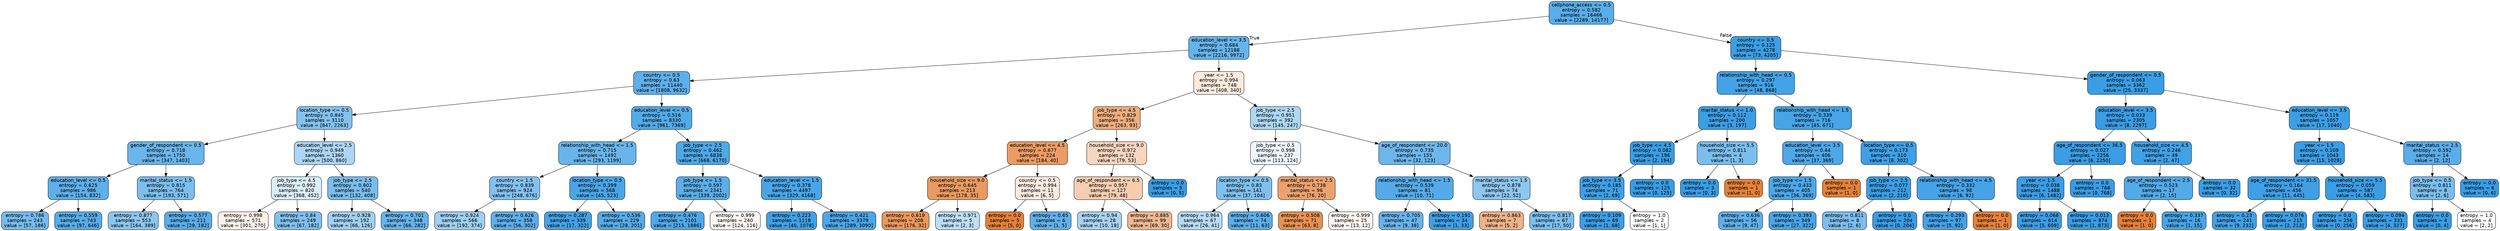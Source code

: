 digraph Tree {
node [shape=box, style="filled, rounded", color="black", fontname=helvetica] ;
edge [fontname=helvetica] ;
0 [label="cellphone_access <= 0.5\nentropy = 0.582\nsamples = 16466\nvalue = [2289, 14177]", fillcolor="#59ade9"] ;
1 [label="education_level <= 3.5\nentropy = 0.684\nsamples = 12188\nvalue = [2216, 9972]", fillcolor="#65b3eb"] ;
0 -> 1 [labeldistance=2.5, labelangle=45, headlabel="True"] ;
2 [label="country <= 0.5\nentropy = 0.63\nsamples = 11440\nvalue = [1808, 9632]", fillcolor="#5eafea"] ;
1 -> 2 ;
3 [label="location_type <= 0.5\nentropy = 0.845\nsamples = 3110\nvalue = [847, 2263]", fillcolor="#83c2ef"] ;
2 -> 3 ;
4 [label="gender_of_respondent <= 0.5\nentropy = 0.718\nsamples = 1750\nvalue = [347, 1403]", fillcolor="#6ab5eb"] ;
3 -> 4 ;
5 [label="education_level <= 0.5\nentropy = 0.625\nsamples = 986\nvalue = [154, 832]", fillcolor="#5eafea"] ;
4 -> 5 ;
6 [label="entropy = 0.786\nsamples = 243\nvalue = [57, 186]", fillcolor="#76bbed"] ;
5 -> 6 ;
7 [label="entropy = 0.559\nsamples = 743\nvalue = [97, 646]", fillcolor="#57ace9"] ;
5 -> 7 ;
8 [label="marital_status <= 1.5\nentropy = 0.815\nsamples = 764\nvalue = [193, 571]", fillcolor="#7cbeee"] ;
4 -> 8 ;
9 [label="entropy = 0.877\nsamples = 553\nvalue = [164, 389]", fillcolor="#8cc6f0"] ;
8 -> 9 ;
10 [label="entropy = 0.577\nsamples = 211\nvalue = [29, 182]", fillcolor="#59ade9"] ;
8 -> 10 ;
11 [label="education_level <= 2.5\nentropy = 0.949\nsamples = 1360\nvalue = [500, 860]", fillcolor="#acd6f4"] ;
3 -> 11 ;
12 [label="job_type <= 4.5\nentropy = 0.992\nsamples = 820\nvalue = [368, 452]", fillcolor="#daedfa"] ;
11 -> 12 ;
13 [label="entropy = 0.998\nsamples = 571\nvalue = [301, 270]", fillcolor="#fcf2eb"] ;
12 -> 13 ;
14 [label="entropy = 0.84\nsamples = 249\nvalue = [67, 182]", fillcolor="#82c1ef"] ;
12 -> 14 ;
15 [label="job_type <= 2.5\nentropy = 0.802\nsamples = 540\nvalue = [132, 408]", fillcolor="#79bded"] ;
11 -> 15 ;
16 [label="entropy = 0.928\nsamples = 192\nvalue = [66, 126]", fillcolor="#a1d0f3"] ;
15 -> 16 ;
17 [label="entropy = 0.701\nsamples = 348\nvalue = [66, 282]", fillcolor="#67b4eb"] ;
15 -> 17 ;
18 [label="education_level <= 0.5\nentropy = 0.516\nsamples = 8330\nvalue = [961, 7369]", fillcolor="#53aae8"] ;
2 -> 18 ;
19 [label="relationship_with_head <= 1.5\nentropy = 0.715\nsamples = 1492\nvalue = [293, 1199]", fillcolor="#69b5eb"] ;
18 -> 19 ;
20 [label="country <= 1.5\nentropy = 0.839\nsamples = 924\nvalue = [248, 676]", fillcolor="#82c1ef"] ;
19 -> 20 ;
21 [label="entropy = 0.924\nsamples = 566\nvalue = [192, 374]", fillcolor="#9fcff2"] ;
20 -> 21 ;
22 [label="entropy = 0.626\nsamples = 358\nvalue = [56, 302]", fillcolor="#5eafea"] ;
20 -> 22 ;
23 [label="location_type <= 0.5\nentropy = 0.399\nsamples = 568\nvalue = [45, 523]", fillcolor="#4aa5e7"] ;
19 -> 23 ;
24 [label="entropy = 0.287\nsamples = 339\nvalue = [17, 322]", fillcolor="#43a2e6"] ;
23 -> 24 ;
25 [label="entropy = 0.536\nsamples = 229\nvalue = [28, 201]", fillcolor="#55abe9"] ;
23 -> 25 ;
26 [label="job_type <= 2.5\nentropy = 0.462\nsamples = 6838\nvalue = [668, 6170]", fillcolor="#4ea8e8"] ;
18 -> 26 ;
27 [label="job_type <= 1.5\nentropy = 0.597\nsamples = 2341\nvalue = [339, 2002]", fillcolor="#5baee9"] ;
26 -> 27 ;
28 [label="entropy = 0.476\nsamples = 2101\nvalue = [215, 1886]", fillcolor="#50a8e8"] ;
27 -> 28 ;
29 [label="entropy = 0.999\nsamples = 240\nvalue = [124, 116]", fillcolor="#fdf7f2"] ;
27 -> 29 ;
30 [label="education_level <= 1.5\nentropy = 0.378\nsamples = 4497\nvalue = [329, 4168]", fillcolor="#49a5e7"] ;
26 -> 30 ;
31 [label="entropy = 0.223\nsamples = 1118\nvalue = [40, 1078]", fillcolor="#40a1e6"] ;
30 -> 31 ;
32 [label="entropy = 0.421\nsamples = 3379\nvalue = [289, 3090]", fillcolor="#4ca6e7"] ;
30 -> 32 ;
33 [label="year <= 1.5\nentropy = 0.994\nsamples = 748\nvalue = [408, 340]", fillcolor="#fbeade"] ;
1 -> 33 ;
34 [label="job_type <= 4.5\nentropy = 0.829\nsamples = 356\nvalue = [263, 93]", fillcolor="#eeae7f"] ;
33 -> 34 ;
35 [label="education_level <= 4.5\nentropy = 0.677\nsamples = 224\nvalue = [184, 40]", fillcolor="#eb9c64"] ;
34 -> 35 ;
36 [label="household_size <= 9.0\nentropy = 0.645\nsamples = 213\nvalue = [178, 35]", fillcolor="#ea9a60"] ;
35 -> 36 ;
37 [label="entropy = 0.619\nsamples = 208\nvalue = [176, 32]", fillcolor="#ea985d"] ;
36 -> 37 ;
38 [label="entropy = 0.971\nsamples = 5\nvalue = [2, 3]", fillcolor="#bddef6"] ;
36 -> 38 ;
39 [label="country <= 0.5\nentropy = 0.994\nsamples = 11\nvalue = [6, 5]", fillcolor="#fbeade"] ;
35 -> 39 ;
40 [label="entropy = 0.0\nsamples = 5\nvalue = [5, 0]", fillcolor="#e58139"] ;
39 -> 40 ;
41 [label="entropy = 0.65\nsamples = 6\nvalue = [1, 5]", fillcolor="#61b1ea"] ;
39 -> 41 ;
42 [label="household_size <= 9.0\nentropy = 0.972\nsamples = 132\nvalue = [79, 53]", fillcolor="#f6d6be"] ;
34 -> 42 ;
43 [label="age_of_respondent <= 6.5\nentropy = 0.957\nsamples = 127\nvalue = [79, 48]", fillcolor="#f5ceb1"] ;
42 -> 43 ;
44 [label="entropy = 0.94\nsamples = 28\nvalue = [10, 18]", fillcolor="#a7d3f3"] ;
43 -> 44 ;
45 [label="entropy = 0.885\nsamples = 99\nvalue = [69, 30]", fillcolor="#f0b88f"] ;
43 -> 45 ;
46 [label="entropy = 0.0\nsamples = 5\nvalue = [0, 5]", fillcolor="#399de5"] ;
42 -> 46 ;
47 [label="job_type <= 2.5\nentropy = 0.951\nsamples = 392\nvalue = [145, 247]", fillcolor="#add7f4"] ;
33 -> 47 ;
48 [label="job_type <= 0.5\nentropy = 0.998\nsamples = 237\nvalue = [113, 124]", fillcolor="#edf6fd"] ;
47 -> 48 ;
49 [label="location_type <= 0.5\nentropy = 0.83\nsamples = 141\nvalue = [37, 104]", fillcolor="#7fc0ee"] ;
48 -> 49 ;
50 [label="entropy = 0.964\nsamples = 67\nvalue = [26, 41]", fillcolor="#b7dbf5"] ;
49 -> 50 ;
51 [label="entropy = 0.606\nsamples = 74\nvalue = [11, 63]", fillcolor="#5caeea"] ;
49 -> 51 ;
52 [label="marital_status <= 2.5\nentropy = 0.738\nsamples = 96\nvalue = [76, 20]", fillcolor="#eca26d"] ;
48 -> 52 ;
53 [label="entropy = 0.508\nsamples = 71\nvalue = [63, 8]", fillcolor="#e89152"] ;
52 -> 53 ;
54 [label="entropy = 0.999\nsamples = 25\nvalue = [13, 12]", fillcolor="#fdf5f0"] ;
52 -> 54 ;
55 [label="age_of_respondent <= 20.0\nentropy = 0.735\nsamples = 155\nvalue = [32, 123]", fillcolor="#6db6ec"] ;
47 -> 55 ;
56 [label="relationship_with_head <= 1.5\nentropy = 0.539\nsamples = 81\nvalue = [10, 71]", fillcolor="#55abe9"] ;
55 -> 56 ;
57 [label="entropy = 0.705\nsamples = 47\nvalue = [9, 38]", fillcolor="#68b4eb"] ;
56 -> 57 ;
58 [label="entropy = 0.191\nsamples = 34\nvalue = [1, 33]", fillcolor="#3fa0e6"] ;
56 -> 58 ;
59 [label="marital_status <= 1.5\nentropy = 0.878\nsamples = 74\nvalue = [22, 52]", fillcolor="#8dc6f0"] ;
55 -> 59 ;
60 [label="entropy = 0.863\nsamples = 7\nvalue = [5, 2]", fillcolor="#efb388"] ;
59 -> 60 ;
61 [label="entropy = 0.817\nsamples = 67\nvalue = [17, 50]", fillcolor="#7cbeee"] ;
59 -> 61 ;
62 [label="country <= 0.5\nentropy = 0.125\nsamples = 4278\nvalue = [73, 4205]", fillcolor="#3c9fe5"] ;
0 -> 62 [labeldistance=2.5, labelangle=-45, headlabel="False"] ;
63 [label="relationship_with_head <= 0.5\nentropy = 0.297\nsamples = 916\nvalue = [48, 868]", fillcolor="#44a2e6"] ;
62 -> 63 ;
64 [label="marital_status <= 1.0\nentropy = 0.112\nsamples = 200\nvalue = [3, 197]", fillcolor="#3c9ee5"] ;
63 -> 64 ;
65 [label="job_type <= 4.5\nentropy = 0.082\nsamples = 196\nvalue = [2, 194]", fillcolor="#3b9ee5"] ;
64 -> 65 ;
66 [label="job_type <= 3.5\nentropy = 0.185\nsamples = 71\nvalue = [2, 69]", fillcolor="#3fa0e6"] ;
65 -> 66 ;
67 [label="entropy = 0.109\nsamples = 69\nvalue = [1, 68]", fillcolor="#3c9ee5"] ;
66 -> 67 ;
68 [label="entropy = 1.0\nsamples = 2\nvalue = [1, 1]", fillcolor="#ffffff"] ;
66 -> 68 ;
69 [label="entropy = 0.0\nsamples = 125\nvalue = [0, 125]", fillcolor="#399de5"] ;
65 -> 69 ;
70 [label="household_size <= 5.5\nentropy = 0.811\nsamples = 4\nvalue = [1, 3]", fillcolor="#7bbeee"] ;
64 -> 70 ;
71 [label="entropy = 0.0\nsamples = 3\nvalue = [0, 3]", fillcolor="#399de5"] ;
70 -> 71 ;
72 [label="entropy = 0.0\nsamples = 1\nvalue = [1, 0]", fillcolor="#e58139"] ;
70 -> 72 ;
73 [label="relationship_with_head <= 1.5\nentropy = 0.339\nsamples = 716\nvalue = [45, 671]", fillcolor="#46a4e7"] ;
63 -> 73 ;
74 [label="education_level <= 3.5\nentropy = 0.44\nsamples = 406\nvalue = [37, 369]", fillcolor="#4da7e8"] ;
73 -> 74 ;
75 [label="job_type <= 1.5\nentropy = 0.433\nsamples = 405\nvalue = [36, 369]", fillcolor="#4ca7e8"] ;
74 -> 75 ;
76 [label="entropy = 0.636\nsamples = 56\nvalue = [9, 47]", fillcolor="#5fb0ea"] ;
75 -> 76 ;
77 [label="entropy = 0.393\nsamples = 349\nvalue = [27, 322]", fillcolor="#4aa5e7"] ;
75 -> 77 ;
78 [label="entropy = 0.0\nsamples = 1\nvalue = [1, 0]", fillcolor="#e58139"] ;
74 -> 78 ;
79 [label="location_type <= 0.5\nentropy = 0.173\nsamples = 310\nvalue = [8, 302]", fillcolor="#3ea0e6"] ;
73 -> 79 ;
80 [label="job_type <= 2.5\nentropy = 0.077\nsamples = 212\nvalue = [2, 210]", fillcolor="#3b9ee5"] ;
79 -> 80 ;
81 [label="entropy = 0.811\nsamples = 8\nvalue = [2, 6]", fillcolor="#7bbeee"] ;
80 -> 81 ;
82 [label="entropy = 0.0\nsamples = 204\nvalue = [0, 204]", fillcolor="#399de5"] ;
80 -> 82 ;
83 [label="relationship_with_head <= 4.5\nentropy = 0.332\nsamples = 98\nvalue = [6, 92]", fillcolor="#46a3e7"] ;
79 -> 83 ;
84 [label="entropy = 0.293\nsamples = 97\nvalue = [5, 92]", fillcolor="#44a2e6"] ;
83 -> 84 ;
85 [label="entropy = 0.0\nsamples = 1\nvalue = [1, 0]", fillcolor="#e58139"] ;
83 -> 85 ;
86 [label="gender_of_respondent <= 0.5\nentropy = 0.063\nsamples = 3362\nvalue = [25, 3337]", fillcolor="#3a9ee5"] ;
62 -> 86 ;
87 [label="education_level <= 3.5\nentropy = 0.033\nsamples = 2305\nvalue = [8, 2297]", fillcolor="#3a9de5"] ;
86 -> 87 ;
88 [label="age_of_respondent <= 36.5\nentropy = 0.027\nsamples = 2256\nvalue = [6, 2250]", fillcolor="#3a9de5"] ;
87 -> 88 ;
89 [label="year <= 1.5\nentropy = 0.038\nsamples = 1488\nvalue = [6, 1482]", fillcolor="#3a9de5"] ;
88 -> 89 ;
90 [label="entropy = 0.068\nsamples = 614\nvalue = [5, 609]", fillcolor="#3b9ee5"] ;
89 -> 90 ;
91 [label="entropy = 0.013\nsamples = 874\nvalue = [1, 873]", fillcolor="#399de5"] ;
89 -> 91 ;
92 [label="entropy = 0.0\nsamples = 768\nvalue = [0, 768]", fillcolor="#399de5"] ;
88 -> 92 ;
93 [label="household_size <= 4.5\nentropy = 0.246\nsamples = 49\nvalue = [2, 47]", fillcolor="#41a1e6"] ;
87 -> 93 ;
94 [label="age_of_respondent <= 2.5\nentropy = 0.523\nsamples = 17\nvalue = [2, 15]", fillcolor="#53aae8"] ;
93 -> 94 ;
95 [label="entropy = 0.0\nsamples = 1\nvalue = [1, 0]", fillcolor="#e58139"] ;
94 -> 95 ;
96 [label="entropy = 0.337\nsamples = 16\nvalue = [1, 15]", fillcolor="#46a4e7"] ;
94 -> 96 ;
97 [label="entropy = 0.0\nsamples = 32\nvalue = [0, 32]", fillcolor="#399de5"] ;
93 -> 97 ;
98 [label="education_level <= 3.5\nentropy = 0.119\nsamples = 1057\nvalue = [17, 1040]", fillcolor="#3c9fe5"] ;
86 -> 98 ;
99 [label="year <= 1.5\nentropy = 0.109\nsamples = 1043\nvalue = [15, 1028]", fillcolor="#3c9ee5"] ;
98 -> 99 ;
100 [label="age_of_respondent <= 31.5\nentropy = 0.164\nsamples = 456\nvalue = [11, 445]", fillcolor="#3e9fe6"] ;
99 -> 100 ;
101 [label="entropy = 0.23\nsamples = 241\nvalue = [9, 232]", fillcolor="#41a1e6"] ;
100 -> 101 ;
102 [label="entropy = 0.076\nsamples = 215\nvalue = [2, 213]", fillcolor="#3b9ee5"] ;
100 -> 102 ;
103 [label="household_size <= 5.5\nentropy = 0.059\nsamples = 587\nvalue = [4, 583]", fillcolor="#3a9ee5"] ;
99 -> 103 ;
104 [label="entropy = 0.0\nsamples = 256\nvalue = [0, 256]", fillcolor="#399de5"] ;
103 -> 104 ;
105 [label="entropy = 0.094\nsamples = 331\nvalue = [4, 327]", fillcolor="#3b9ee5"] ;
103 -> 105 ;
106 [label="marital_status <= 2.5\nentropy = 0.592\nsamples = 14\nvalue = [2, 12]", fillcolor="#5aade9"] ;
98 -> 106 ;
107 [label="job_type <= 0.5\nentropy = 0.811\nsamples = 8\nvalue = [2, 6]", fillcolor="#7bbeee"] ;
106 -> 107 ;
108 [label="entropy = 0.0\nsamples = 4\nvalue = [0, 4]", fillcolor="#399de5"] ;
107 -> 108 ;
109 [label="entropy = 1.0\nsamples = 4\nvalue = [2, 2]", fillcolor="#ffffff"] ;
107 -> 109 ;
110 [label="entropy = 0.0\nsamples = 6\nvalue = [0, 6]", fillcolor="#399de5"] ;
106 -> 110 ;
}
